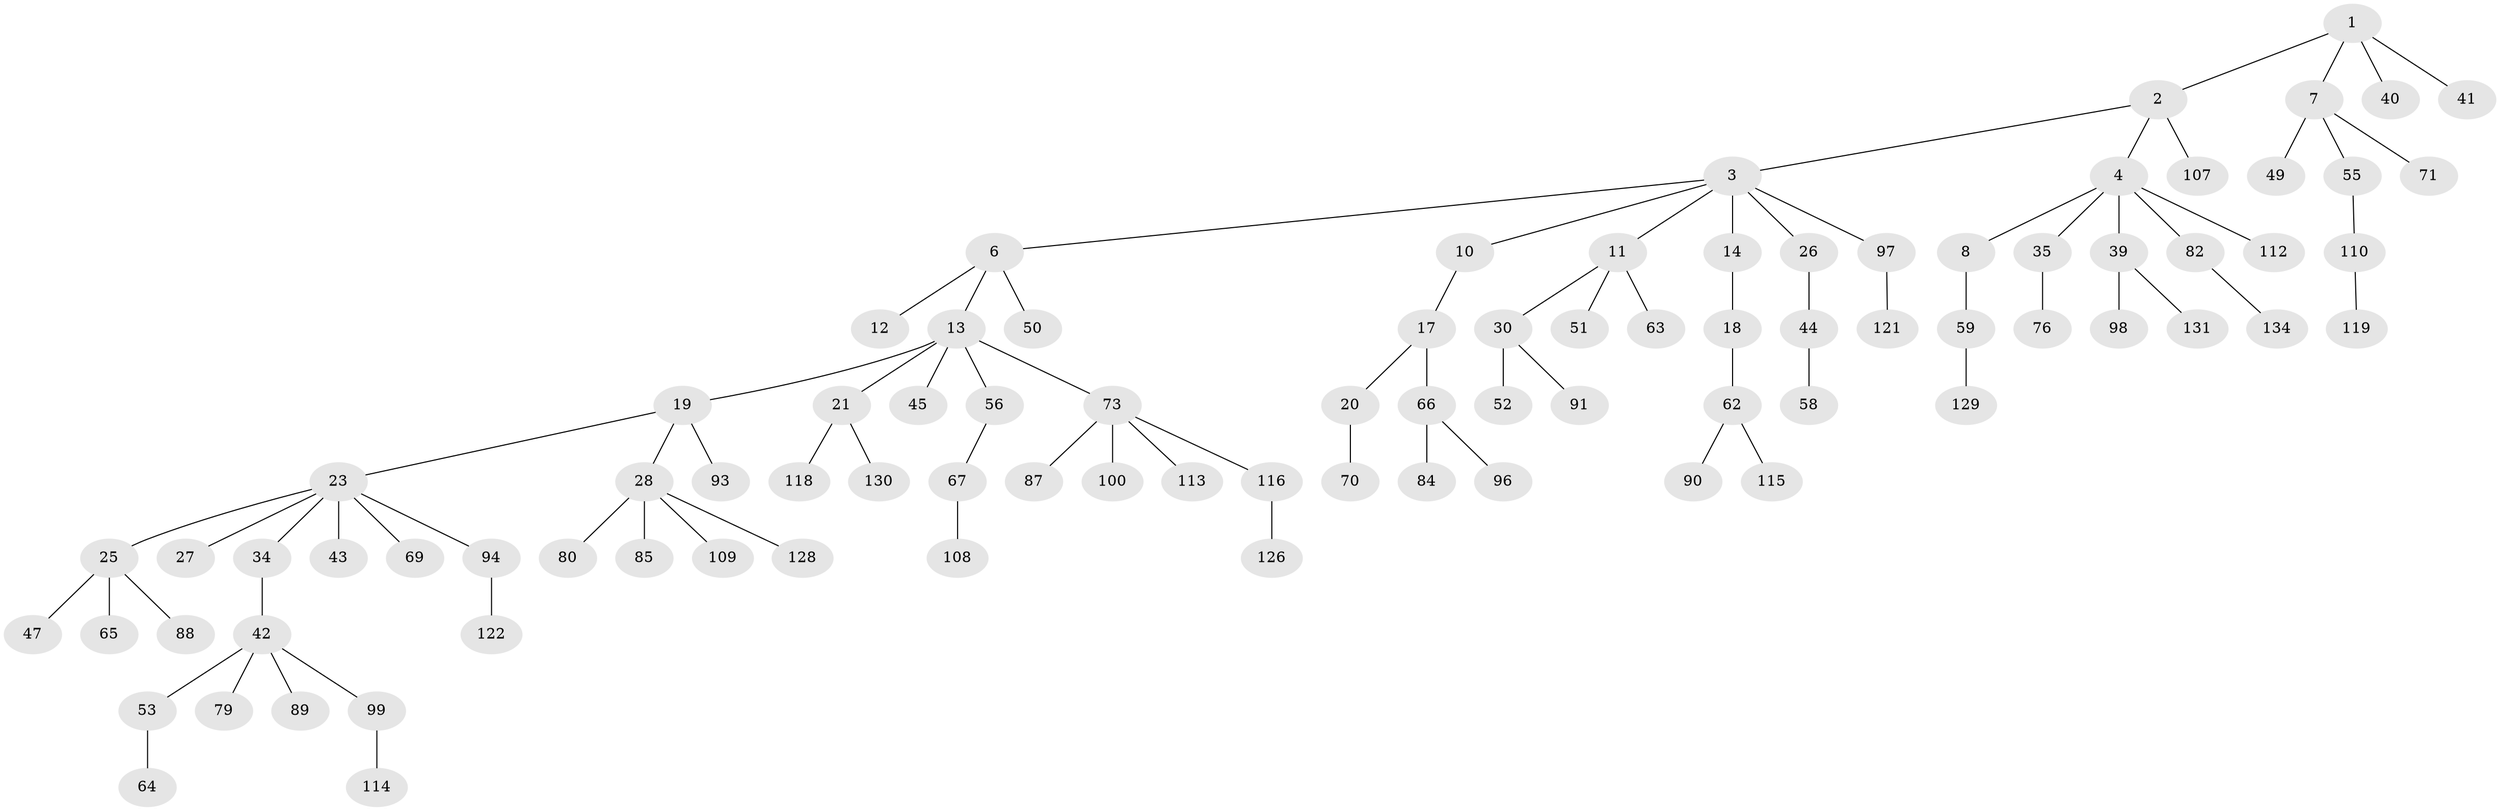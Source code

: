 // Generated by graph-tools (version 1.1) at 2025/24/03/03/25 07:24:05]
// undirected, 89 vertices, 88 edges
graph export_dot {
graph [start="1"]
  node [color=gray90,style=filled];
  1;
  2 [super="+5"];
  3 [super="+9"];
  4 [super="+16"];
  6 [super="+33"];
  7 [super="+32"];
  8 [super="+77"];
  10 [super="+31"];
  11 [super="+29"];
  12;
  13 [super="+15"];
  14 [super="+48"];
  17;
  18;
  19;
  20 [super="+22"];
  21 [super="+81"];
  23 [super="+24"];
  25 [super="+72"];
  26;
  27 [super="+60"];
  28 [super="+37"];
  30 [super="+36"];
  34 [super="+38"];
  35;
  39 [super="+46"];
  40 [super="+117"];
  41 [super="+104"];
  42 [super="+68"];
  43;
  44 [super="+57"];
  45;
  47 [super="+54"];
  49 [super="+103"];
  50;
  51 [super="+61"];
  52;
  53 [super="+74"];
  55;
  56 [super="+92"];
  58 [super="+95"];
  59 [super="+75"];
  62 [super="+120"];
  63 [super="+135"];
  64 [super="+125"];
  65;
  66;
  67;
  69 [super="+86"];
  70;
  71 [super="+83"];
  73 [super="+78"];
  76 [super="+133"];
  79;
  80;
  82 [super="+132"];
  84 [super="+123"];
  85;
  87;
  88;
  89 [super="+106"];
  90;
  91;
  93;
  94 [super="+101"];
  96 [super="+102"];
  97 [super="+105"];
  98;
  99;
  100;
  107;
  108;
  109 [super="+111"];
  110;
  112;
  113;
  114;
  115;
  116 [super="+124"];
  118;
  119 [super="+127"];
  121;
  122;
  126;
  128;
  129;
  130;
  131;
  134;
  1 -- 2;
  1 -- 7;
  1 -- 40;
  1 -- 41;
  2 -- 3;
  2 -- 4;
  2 -- 107;
  3 -- 6;
  3 -- 10;
  3 -- 14;
  3 -- 26;
  3 -- 11;
  3 -- 97;
  4 -- 8;
  4 -- 35;
  4 -- 39;
  4 -- 112;
  4 -- 82;
  6 -- 12;
  6 -- 13;
  6 -- 50;
  7 -- 49;
  7 -- 71;
  7 -- 55;
  8 -- 59;
  10 -- 17;
  11 -- 30;
  11 -- 51;
  11 -- 63;
  13 -- 19;
  13 -- 56;
  13 -- 73;
  13 -- 21;
  13 -- 45;
  14 -- 18;
  17 -- 20;
  17 -- 66;
  18 -- 62;
  19 -- 23;
  19 -- 28;
  19 -- 93;
  20 -- 70;
  21 -- 118;
  21 -- 130;
  23 -- 27;
  23 -- 34;
  23 -- 43;
  23 -- 94;
  23 -- 25;
  23 -- 69;
  25 -- 47;
  25 -- 65;
  25 -- 88;
  26 -- 44;
  28 -- 80;
  28 -- 109;
  28 -- 128;
  28 -- 85;
  30 -- 52;
  30 -- 91;
  34 -- 42;
  35 -- 76;
  39 -- 98;
  39 -- 131;
  42 -- 53;
  42 -- 79;
  42 -- 89;
  42 -- 99;
  44 -- 58;
  53 -- 64;
  55 -- 110;
  56 -- 67;
  59 -- 129;
  62 -- 90;
  62 -- 115;
  66 -- 84;
  66 -- 96;
  67 -- 108;
  73 -- 100;
  73 -- 113;
  73 -- 116;
  73 -- 87;
  82 -- 134;
  94 -- 122;
  97 -- 121;
  99 -- 114;
  110 -- 119;
  116 -- 126;
}
